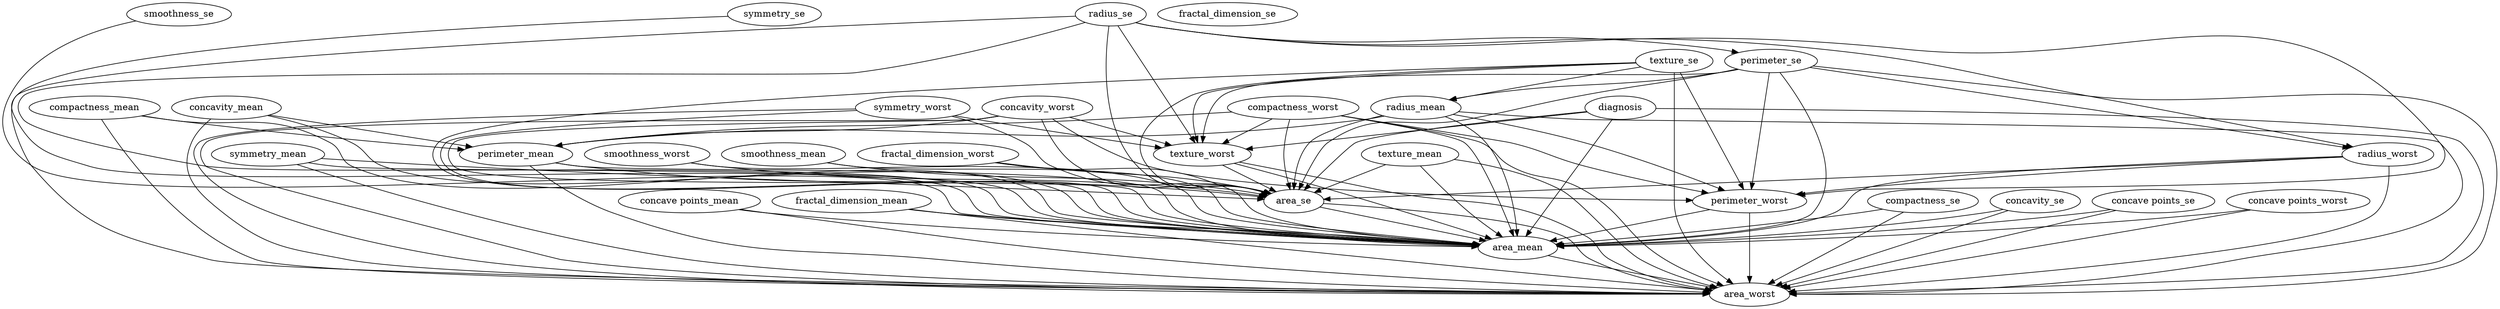 strict digraph  {
diagnosis;
radius_mean;
texture_mean;
perimeter_mean;
area_mean;
smoothness_mean;
compactness_mean;
concavity_mean;
"concave points_mean";
symmetry_mean;
fractal_dimension_mean;
radius_se;
texture_se;
perimeter_se;
area_se;
smoothness_se;
compactness_se;
concavity_se;
"concave points_se";
symmetry_se;
fractal_dimension_se;
radius_worst;
texture_worst;
perimeter_worst;
area_worst;
smoothness_worst;
compactness_worst;
concavity_worst;
"concave points_worst";
symmetry_worst;
fractal_dimension_worst;
diagnosis -> area_mean  [origin=learned, weight="30.355983596044616"];
diagnosis -> area_se  [origin=learned, weight="-3.9326149841722096"];
diagnosis -> texture_worst  [origin=learned, weight="1.1759545518708039"];
diagnosis -> area_worst  [origin=learned, weight="-19.15221954962864"];
radius_mean -> perimeter_mean  [origin=learned, weight="6.247458416255755"];
radius_mean -> area_mean  [origin=learned, weight="45.52718232856843"];
radius_mean -> area_se  [origin=learned, weight="7.528691929854688"];
radius_mean -> perimeter_worst  [origin=learned, weight="-2.4570282796461647"];
radius_mean -> area_worst  [origin=learned, weight="-93.51920624833066"];
texture_mean -> area_mean  [origin=learned, weight="-9.23342426295466"];
texture_mean -> area_se  [origin=learned, weight="-2.754655312873996"];
texture_mean -> area_worst  [origin=learned, weight="8.216268778774173"];
perimeter_mean -> area_mean  [origin=learned, weight="5.99000484871277"];
perimeter_mean -> area_se  [origin=learned, weight="-0.844023700270539"];
perimeter_mean -> area_worst  [origin=learned, weight="-8.824550639049876"];
area_mean -> area_worst  [origin=learned, weight="1.1189024339157827"];
smoothness_mean -> area_mean  [origin=learned, weight="-9.237091531305714"];
smoothness_mean -> area_se  [origin=learned, weight="1.430293868655204"];
compactness_mean -> perimeter_mean  [origin=learned, weight="1.333452525263554"];
compactness_mean -> area_mean  [origin=learned, weight="-15.048113236913915"];
compactness_mean -> area_worst  [origin=learned, weight="11.883544165023064"];
concavity_mean -> perimeter_mean  [origin=learned, weight="1.515782611761181"];
concavity_mean -> area_mean  [origin=learned, weight="-7.298372496436268"];
concavity_mean -> area_worst  [origin=learned, weight="11.25123436761146"];
"concave points_mean" -> area_mean  [origin=learned, weight="-1.6788066894470395"];
"concave points_mean" -> area_worst  [origin=learned, weight="4.937690400647933"];
symmetry_mean -> area_mean  [origin=learned, weight="-16.449639906894856"];
symmetry_mean -> area_se  [origin=learned, weight="1.318833969439335"];
symmetry_mean -> area_worst  [origin=learned, weight="3.0523212648531883"];
fractal_dimension_mean -> area_mean  [origin=learned, weight="-6.646039916865908"];
fractal_dimension_mean -> area_worst  [origin=learned, weight="1.5335027516947537"];
radius_se -> area_mean  [origin=learned, weight="-4.537499646332702"];
radius_se -> perimeter_se  [origin=learned, weight="4.912676889369363"];
radius_se -> area_se  [origin=learned, weight="10.218751689525154"];
radius_se -> radius_worst  [origin=learned, weight="1.0988513779435605"];
radius_se -> texture_worst  [origin=learned, weight="-1.3217686371979775"];
radius_se -> perimeter_worst  [origin=learned, weight="-2.62668474140871"];
radius_se -> area_worst  [origin=learned, weight="-8.148207321754857"];
texture_se -> radius_mean  [origin=learned, weight="1.068807061121639"];
texture_se -> area_mean  [origin=learned, weight="-44.103346129534394"];
texture_se -> area_se  [origin=learned, weight="-14.369906240897896"];
texture_se -> texture_worst  [origin=learned, weight="3.838159458477777"];
texture_se -> perimeter_worst  [origin=learned, weight="-2.528466746704184"];
texture_se -> area_worst  [origin=learned, weight="65.56163480173487"];
perimeter_se -> radius_mean  [origin=learned, weight="2.1069254217215065"];
perimeter_se -> area_mean  [origin=learned, weight="19.267277620218486"];
perimeter_se -> area_se  [origin=learned, weight="19.568833706096722"];
perimeter_se -> radius_worst  [origin=learned, weight="1.0738854876538568"];
perimeter_se -> texture_worst  [origin=learned, weight="-1.0550537113129994"];
perimeter_se -> perimeter_worst  [origin=learned, weight="2.277246051166023"];
perimeter_se -> area_worst  [origin=learned, weight="-55.5995616341808"];
area_se -> area_mean  [origin=learned, weight="2.0198831956190317"];
area_se -> area_worst  [origin=learned, weight="2.1792151509561144"];
smoothness_se -> area_mean  [origin=learned, weight="-0.9326803398547452"];
compactness_se -> area_mean  [origin=learned, weight="-3.9054513774316555"];
compactness_se -> area_worst  [origin=learned, weight="3.204841407477943"];
concavity_se -> area_mean  [origin=learned, weight="-5.5019587630494415"];
concavity_se -> area_worst  [origin=learned, weight="5.0541390160032025"];
"concave points_se" -> area_mean  [origin=learned, weight="-2.053784180389691"];
"concave points_se" -> area_worst  [origin=learned, weight="2.1625622298715386"];
symmetry_se -> area_mean  [origin=learned, weight="-2.259261377723142"];
radius_worst -> area_mean  [origin=learned, weight="-66.55060688955723"];
radius_worst -> area_se  [origin=learned, weight="2.1791040180261176"];
radius_worst -> perimeter_worst  [origin=learned, weight="4.533330314402762"];
radius_worst -> area_worst  [origin=learned, weight="92.5657800580555"];
texture_worst -> area_mean  [origin=learned, weight="1.6464185977161454"];
texture_worst -> area_se  [origin=learned, weight="1.644207846325904"];
texture_worst -> area_worst  [origin=learned, weight="-11.963438032555983"];
perimeter_worst -> area_mean  [origin=learned, weight="5.752980522955125"];
perimeter_worst -> area_worst  [origin=learned, weight="8.648946934601687"];
smoothness_worst -> area_mean  [origin=learned, weight="-12.233184000458676"];
smoothness_worst -> area_se  [origin=learned, weight="2.407158758128856"];
compactness_worst -> perimeter_mean  [origin=learned, weight="1.946829524787829"];
compactness_worst -> area_mean  [origin=learned, weight="-12.860709223651254"];
compactness_worst -> area_se  [origin=learned, weight="3.847199599661788"];
compactness_worst -> texture_worst  [origin=learned, weight="1.2802749452092654"];
compactness_worst -> perimeter_worst  [origin=learned, weight="4.088643744002166"];
compactness_worst -> area_worst  [origin=learned, weight="-7.040072228235644"];
concavity_worst -> perimeter_mean  [origin=learned, weight="2.38614296309552"];
concavity_worst -> area_mean  [origin=learned, weight="-6.970652110891308"];
concavity_worst -> area_se  [origin=learned, weight="4.973598195941171"];
concavity_worst -> texture_worst  [origin=learned, weight="0.915904427085891"];
concavity_worst -> perimeter_worst  [origin=learned, weight="3.527686391018375"];
concavity_worst -> area_worst  [origin=learned, weight="-7.359253979307658"];
"concave points_worst" -> area_mean  [origin=learned, weight="-3.700313103322062"];
"concave points_worst" -> area_worst  [origin=learned, weight="2.7567009933387356"];
symmetry_worst -> area_mean  [origin=learned, weight="-18.521942638681704"];
symmetry_worst -> area_se  [origin=learned, weight="2.160630469630798"];
symmetry_worst -> texture_worst  [origin=learned, weight="1.1259784147377867"];
symmetry_worst -> area_worst  [origin=learned, weight="-6.274198761759196"];
fractal_dimension_worst -> area_mean  [origin=learned, weight="-7.3016464068807"];
fractal_dimension_worst -> area_se  [origin=learned, weight="1.1838502722765238"];
}
